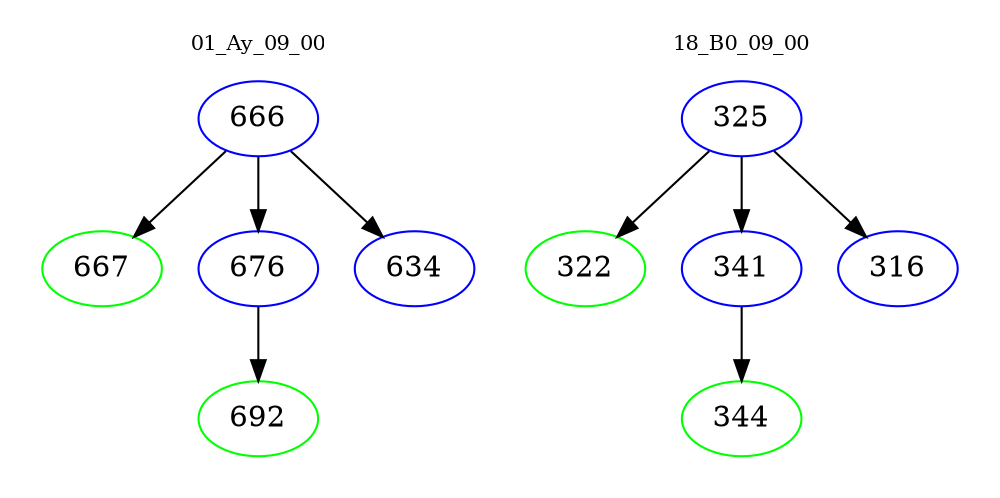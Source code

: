 digraph{
subgraph cluster_0 {
color = white
label = "01_Ay_09_00";
fontsize=10;
T0_666 [label="666", color="blue"]
T0_666 -> T0_667 [color="black"]
T0_667 [label="667", color="green"]
T0_666 -> T0_676 [color="black"]
T0_676 [label="676", color="blue"]
T0_676 -> T0_692 [color="black"]
T0_692 [label="692", color="green"]
T0_666 -> T0_634 [color="black"]
T0_634 [label="634", color="blue"]
}
subgraph cluster_1 {
color = white
label = "18_B0_09_00";
fontsize=10;
T1_325 [label="325", color="blue"]
T1_325 -> T1_322 [color="black"]
T1_322 [label="322", color="green"]
T1_325 -> T1_341 [color="black"]
T1_341 [label="341", color="blue"]
T1_341 -> T1_344 [color="black"]
T1_344 [label="344", color="green"]
T1_325 -> T1_316 [color="black"]
T1_316 [label="316", color="blue"]
}
}

